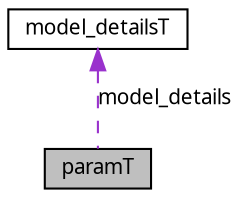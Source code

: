 digraph G
{
  bgcolor="transparent";
  edge [fontname="FreeSans.ttf",fontsize=10,labelfontname="FreeSans.ttf",labelfontsize=10];
  node [fontname="FreeSans.ttf",fontsize=10,shape=record];
  Node1 [label="paramT",height=0.2,width=0.4,color="black", fillcolor="grey75", style="filled" fontcolor="black"];
  Node2 -> Node1 [dir=back,color="darkorchid3",fontsize=10,style="dashed",label="model_details",fontname="FreeSans.ttf"];
  Node2 [label="model_detailsT",height=0.2,width=0.4,color="black",URL="$structmodel__detailsT.html"];
}
